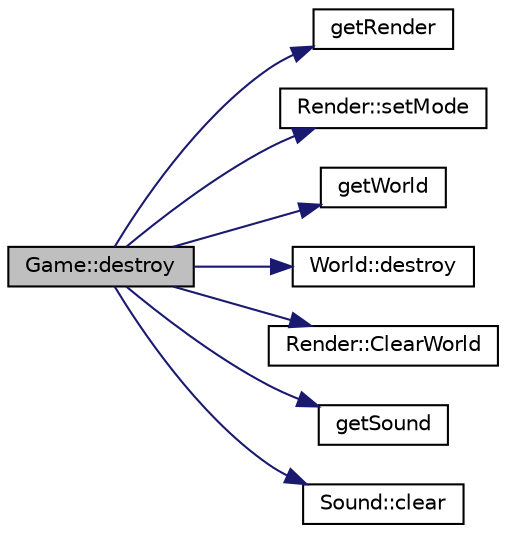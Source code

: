 digraph "Game::destroy"
{
 // INTERACTIVE_SVG=YES
  edge [fontname="Helvetica",fontsize="10",labelfontname="Helvetica",labelfontsize="10"];
  node [fontname="Helvetica",fontsize="10",shape=record];
  rankdir="LR";
  Node1 [label="Game::destroy",height=0.2,width=0.4,color="black", fillcolor="grey75", style="filled" fontcolor="black"];
  Node1 -> Node2 [color="midnightblue",fontsize="10",style="solid",fontname="Helvetica"];
  Node2 [label="getRender",height=0.2,width=0.4,color="black", fillcolor="white", style="filled",URL="$_render_8h.html#a812cfcbdabb65847ea87dfed9fafc69d"];
  Node1 -> Node3 [color="midnightblue",fontsize="10",style="solid",fontname="Helvetica"];
  Node3 [label="Render::setMode",height=0.2,width=0.4,color="black", fillcolor="white", style="filled",URL="$class_render.html#aa18327e9b23384b3ccb939a143a4b5c2"];
  Node1 -> Node4 [color="midnightblue",fontsize="10",style="solid",fontname="Helvetica"];
  Node4 [label="getWorld",height=0.2,width=0.4,color="black", fillcolor="white", style="filled",URL="$_world_8h.html#abea1a794341f4259c16d914064e97528"];
  Node1 -> Node5 [color="midnightblue",fontsize="10",style="solid",fontname="Helvetica"];
  Node5 [label="World::destroy",height=0.2,width=0.4,color="black", fillcolor="white", style="filled",URL="$class_world.html#a02d69ed7161ba4b4cb07471eb1bf2ec9",tooltip="Clears all data in world. "];
  Node1 -> Node6 [color="midnightblue",fontsize="10",style="solid",fontname="Helvetica"];
  Node6 [label="Render::ClearWorld",height=0.2,width=0.4,color="black", fillcolor="white", style="filled",URL="$class_render.html#a6b4ecc3f447a33adbd20dd3e4b339130"];
  Node1 -> Node7 [color="midnightblue",fontsize="10",style="solid",fontname="Helvetica"];
  Node7 [label="getSound",height=0.2,width=0.4,color="black", fillcolor="white", style="filled",URL="$_sound_8h.html#a0aafbf3a7424dbaa94d85640abc6c25e"];
  Node1 -> Node8 [color="midnightblue",fontsize="10",style="solid",fontname="Helvetica"];
  Node8 [label="Sound::clear",height=0.2,width=0.4,color="black", fillcolor="white", style="filled",URL="$class_sound.html#a3703ca3354dec4de922240455987aff3",tooltip="Remove all loaded sounds. "];
}
